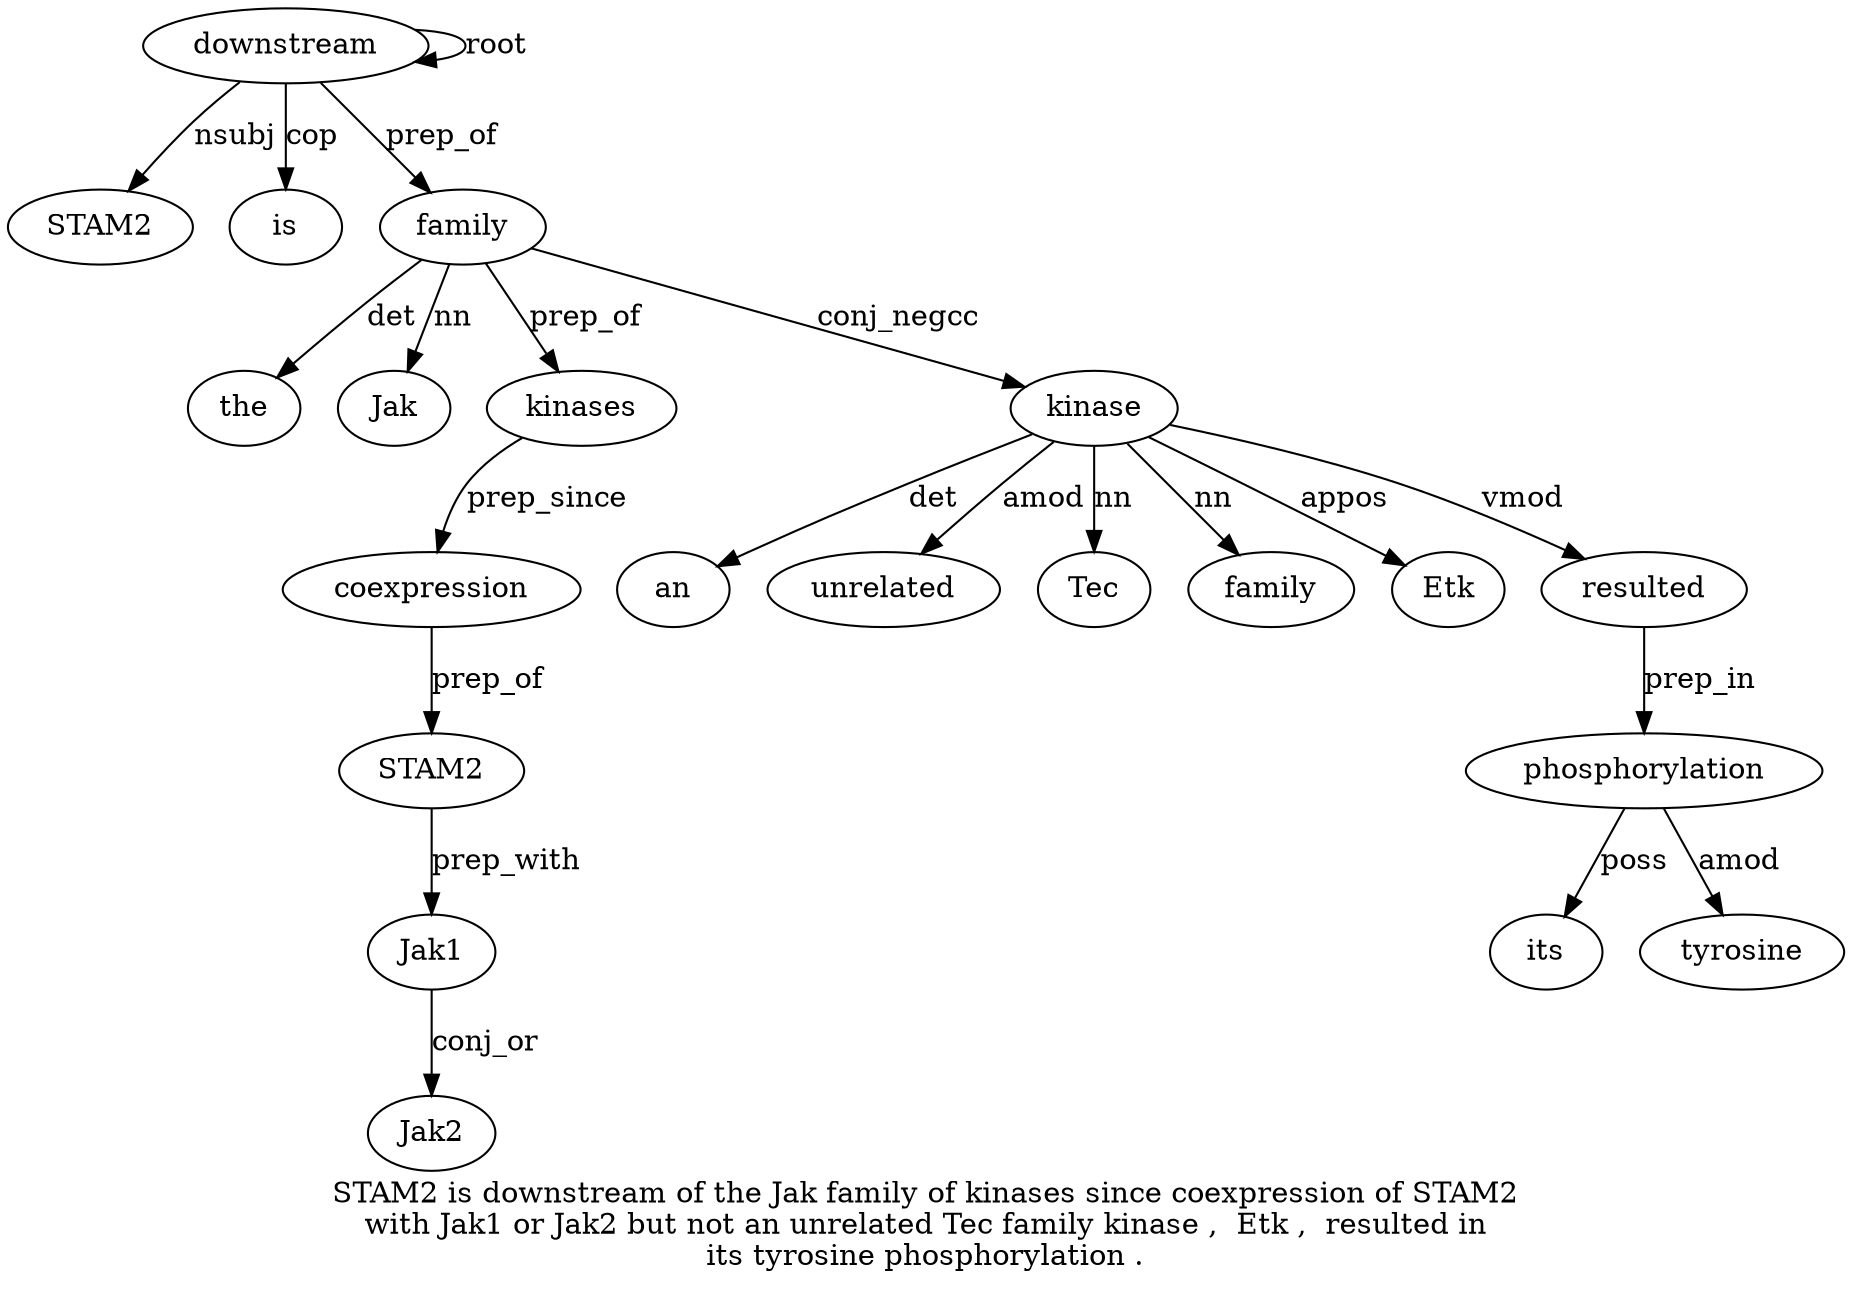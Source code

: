 digraph "STAM2 is downstream of the Jak family of kinases since coexpression of STAM2 with Jak1 or Jak2 but not an unrelated Tec family kinase ,  Etk ,  resulted in its tyrosine phosphorylation ." {
label="STAM2 is downstream of the Jak family of kinases since coexpression of STAM2
with Jak1 or Jak2 but not an unrelated Tec family kinase ,  Etk ,  resulted in
its tyrosine phosphorylation .";
downstream3 [style=filled, fillcolor=white, label=downstream];
STAM21 [style=filled, fillcolor=white, label=STAM2];
downstream3 -> STAM21  [label=nsubj];
is2 [style=filled, fillcolor=white, label=is];
downstream3 -> is2  [label=cop];
downstream3 -> downstream3  [label=root];
family7 [style=filled, fillcolor=white, label=family];
the5 [style=filled, fillcolor=white, label=the];
family7 -> the5  [label=det];
Jak6 [style=filled, fillcolor=white, label=Jak];
family7 -> Jak6  [label=nn];
downstream3 -> family7  [label=prep_of];
kinases9 [style=filled, fillcolor=white, label=kinases];
family7 -> kinases9  [label=prep_of];
coexpression11 [style=filled, fillcolor=white, label=coexpression];
kinases9 -> coexpression11  [label=prep_since];
STAM213 [style=filled, fillcolor=white, label=STAM2];
coexpression11 -> STAM213  [label=prep_of];
Jak115 [style=filled, fillcolor=white, label=Jak1];
STAM213 -> Jak115  [label=prep_with];
Jak217 [style=filled, fillcolor=white, label=Jak2];
Jak115 -> Jak217  [label=conj_or];
kinase24 [style=filled, fillcolor=white, label=kinase];
an20 [style=filled, fillcolor=white, label=an];
kinase24 -> an20  [label=det];
unrelated21 [style=filled, fillcolor=white, label=unrelated];
kinase24 -> unrelated21  [label=amod];
Tec22 [style=filled, fillcolor=white, label=Tec];
kinase24 -> Tec22  [label=nn];
family23 [style=filled, fillcolor=white, label=family];
kinase24 -> family23  [label=nn];
family7 -> kinase24  [label=conj_negcc];
Etk26 [style=filled, fillcolor=white, label=Etk];
kinase24 -> Etk26  [label=appos];
resulted28 [style=filled, fillcolor=white, label=resulted];
kinase24 -> resulted28  [label=vmod];
phosphorylation32 [style=filled, fillcolor=white, label=phosphorylation];
its30 [style=filled, fillcolor=white, label=its];
phosphorylation32 -> its30  [label=poss];
tyrosine31 [style=filled, fillcolor=white, label=tyrosine];
phosphorylation32 -> tyrosine31  [label=amod];
resulted28 -> phosphorylation32  [label=prep_in];
}
